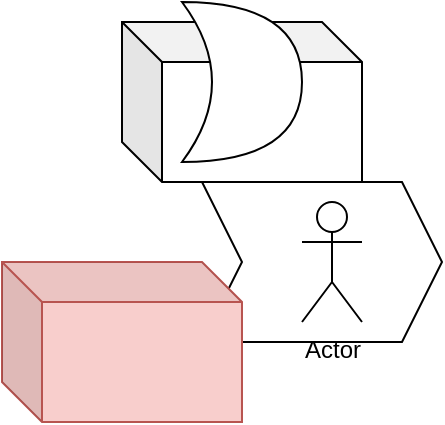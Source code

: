 <mxfile version="20.0.4" type="github">
  <diagram id="jmyRlL7nwu_93GVMAuq5" name="Page-1">
    <mxGraphModel dx="786" dy="514" grid="1" gridSize="10" guides="1" tooltips="1" connect="1" arrows="1" fold="1" page="1" pageScale="1" pageWidth="850" pageHeight="1100" math="0" shadow="0">
      <root>
        <mxCell id="0" />
        <mxCell id="1" parent="0" />
        <mxCell id="cw7GogKQT1hMs76ornIz-1" value="" style="ellipse;whiteSpace=wrap;html=1;aspect=fixed;" parent="1" vertex="1">
          <mxGeometry x="360" y="230" width="80" height="80" as="geometry" />
        </mxCell>
        <mxCell id="mzxWyiCdw4P__xXKgqim-1" value="" style="shape=step;perimeter=stepPerimeter;whiteSpace=wrap;html=1;fixedSize=1;" vertex="1" parent="1">
          <mxGeometry x="340" y="230" width="120" height="80" as="geometry" />
        </mxCell>
        <mxCell id="mzxWyiCdw4P__xXKgqim-2" value="" style="shape=cube;whiteSpace=wrap;html=1;boundedLbl=1;backgroundOutline=1;darkOpacity=0.05;darkOpacity2=0.1;" vertex="1" parent="1">
          <mxGeometry x="300" y="150" width="120" height="80" as="geometry" />
        </mxCell>
        <mxCell id="mzxWyiCdw4P__xXKgqim-3" value="" style="shape=cube;whiteSpace=wrap;html=1;boundedLbl=1;backgroundOutline=1;darkOpacity=0.05;darkOpacity2=0.1;fillColor=#f8cecc;strokeColor=#b85450;" vertex="1" parent="1">
          <mxGeometry x="240" y="270" width="120" height="80" as="geometry" />
        </mxCell>
        <mxCell id="mzxWyiCdw4P__xXKgqim-4" value="Actor" style="shape=umlActor;verticalLabelPosition=bottom;verticalAlign=top;html=1;outlineConnect=0;" vertex="1" parent="1">
          <mxGeometry x="390" y="240" width="30" height="60" as="geometry" />
        </mxCell>
        <mxCell id="mzxWyiCdw4P__xXKgqim-5" value="" style="shape=xor;whiteSpace=wrap;html=1;" vertex="1" parent="1">
          <mxGeometry x="330" y="140" width="60" height="80" as="geometry" />
        </mxCell>
      </root>
    </mxGraphModel>
  </diagram>
</mxfile>

